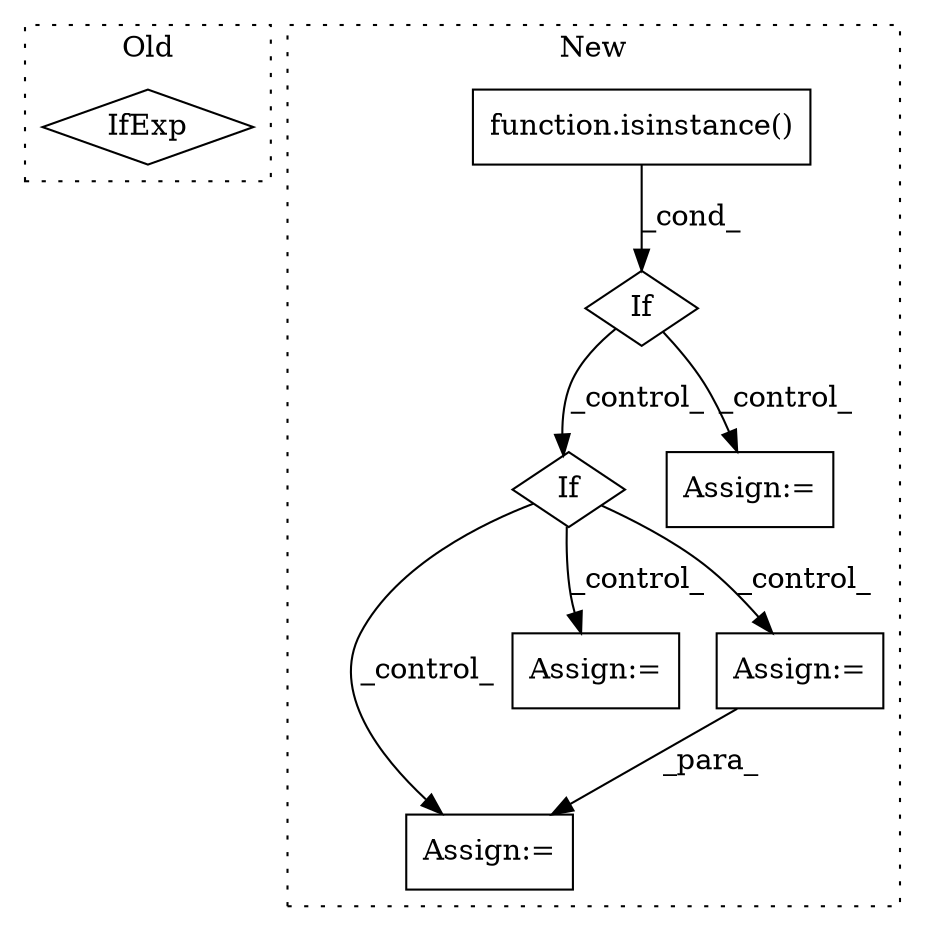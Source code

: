 digraph G {
subgraph cluster0 {
1 [label="IfExp" a="51" s="1249,1302" l="16,18" shape="diamond"];
label = "Old";
style="dotted";
}
subgraph cluster1 {
2 [label="function.isinstance()" a="75" s="1191,1239" l="11,1" shape="box"];
3 [label="If" a="96" s="1188" l="3" shape="diamond"];
4 [label="Assign:=" a="68" s="1570" l="3" shape="box"];
5 [label="Assign:=" a="68" s="1664" l="3" shape="box"];
6 [label="If" a="96" s="1357" l="0" shape="diamond"];
7 [label="Assign:=" a="68" s="1308" l="3" shape="box"];
8 [label="Assign:=" a="68" s="1495" l="3" shape="box"];
label = "New";
style="dotted";
}
2 -> 3 [label="_cond_"];
3 -> 7 [label="_control_"];
3 -> 6 [label="_control_"];
6 -> 8 [label="_control_"];
6 -> 5 [label="_control_"];
6 -> 4 [label="_control_"];
8 -> 4 [label="_para_"];
}
